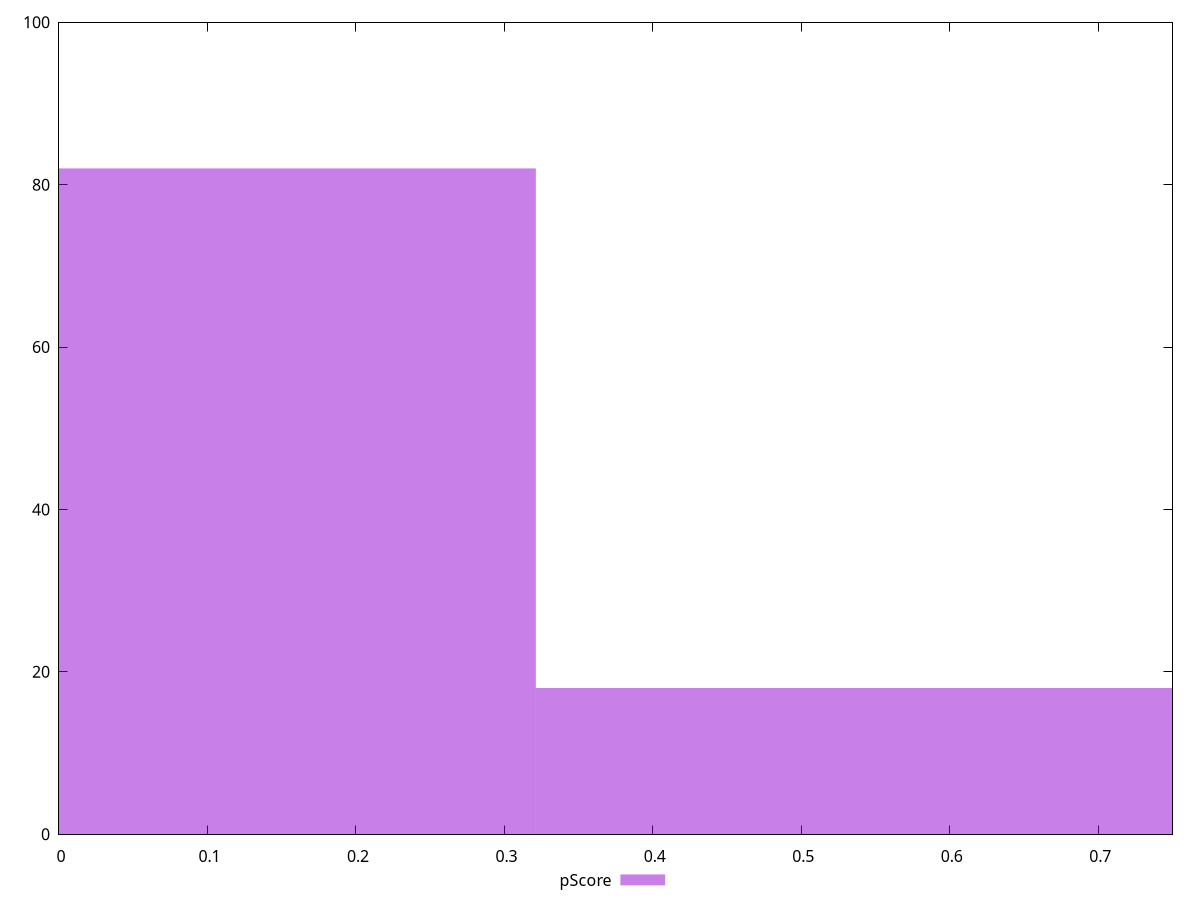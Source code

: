 reset

$pScore <<EOF
0 82
0.6423763438089741 18
EOF

set key outside below
set boxwidth 0.6423763438089741
set xrange [0:0.75]
set yrange [0:100]
set trange [0:100]
set style fill transparent solid 0.5 noborder
set terminal svg size 640, 490 enhanced background rgb 'white'
set output "report/report_00029_2021-02-24T13-36-40.390Z/uses-text-compression/samples/agenda/pScore/histogram.svg"

plot $pScore title "pScore" with boxes

reset
